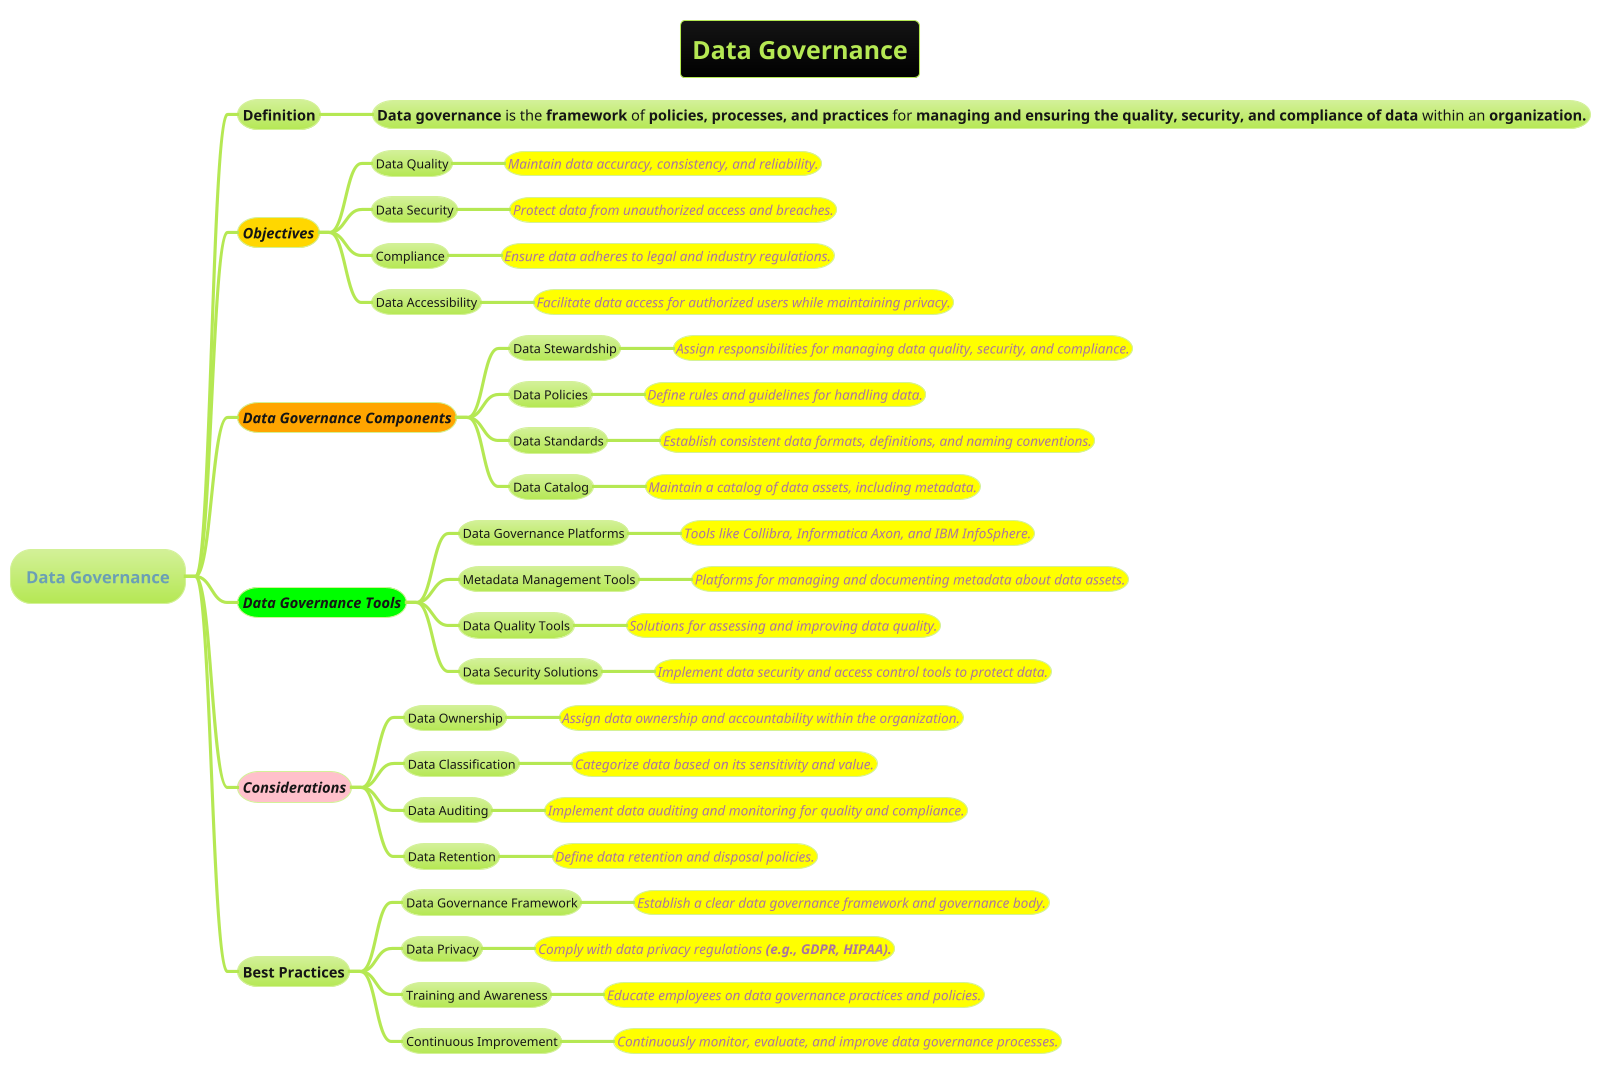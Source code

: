 @startmindmap
title =Data Governance
!theme hacker

* Data Governance
** Definition
*** <size:14>**Data governance** is the **framework** of **policies, processes, and practices** for **managing and ensuring the quality, security, and compliance of data** within an **organization.**

**[#gold] ====Objectives
*** Data Quality
****[#yellow] ====<size:13>Maintain data accuracy, consistency, and reliability.
*** Data Security
****[#yellow] ====<size:13>Protect data from unauthorized access and breaches.
*** Compliance
****[#yellow] ====<size:13>Ensure data adheres to legal and industry regulations.
*** Data Accessibility
****[#yellow] ====<size:13>Facilitate data access for authorized users while maintaining privacy.

**[#orange] ==== Data Governance Components
*** Data Stewardship
****[#yellow] ====<size:13>Assign responsibilities for managing data quality, security, and compliance.
*** Data Policies
****[#yellow] ====<size:13>Define rules and guidelines for handling data.
*** Data Standards
****[#yellow] ====<size:13>Establish consistent data formats, definitions, and naming conventions.
*** Data Catalog
****[#yellow] ====<size:13>Maintain a catalog of data assets, including metadata.

**[#lime] ====Data Governance Tools
*** Data Governance Platforms
****[#yellow] ====<size:13>Tools like Collibra, Informatica Axon, and IBM InfoSphere.

*** Metadata Management Tools
****[#yellow] ====<size:13>Platforms for managing and documenting metadata about data assets.

*** Data Quality Tools
****[#yellow] ====<size:13>Solutions for assessing and improving data quality.

*** Data Security Solutions
****[#yellow] ====<size:13>Implement data security and access control tools to protect data.

**[#pink] ====Considerations
*** Data Ownership
****[#yellow] ====<size:13>Assign data ownership and accountability within the organization.

*** Data Classification
****[#yellow] ====<size:13>Categorize data based on its sensitivity and value.

*** Data Auditing
****[#yellow] ====<size:13>Implement data auditing and monitoring for quality and compliance.

*** Data Retention
****[#yellow] ====<size:13>Define data retention and disposal policies.

** Best Practices
*** Data Governance Framework
****[#yellow] ====<size:13>Establish a clear data governance framework and governance body.

*** Data Privacy
****[#yellow] ====<size:13>Comply with data privacy regulations **(e.g., GDPR, HIPAA).**

*** Training and Awareness
****[#yellow] ====<size:13>Educate employees on data governance practices and policies.

*** Continuous Improvement
****[#yellow] ====<size:13>Continuously monitor, evaluate, and improve data governance processes.

@endmindmap
